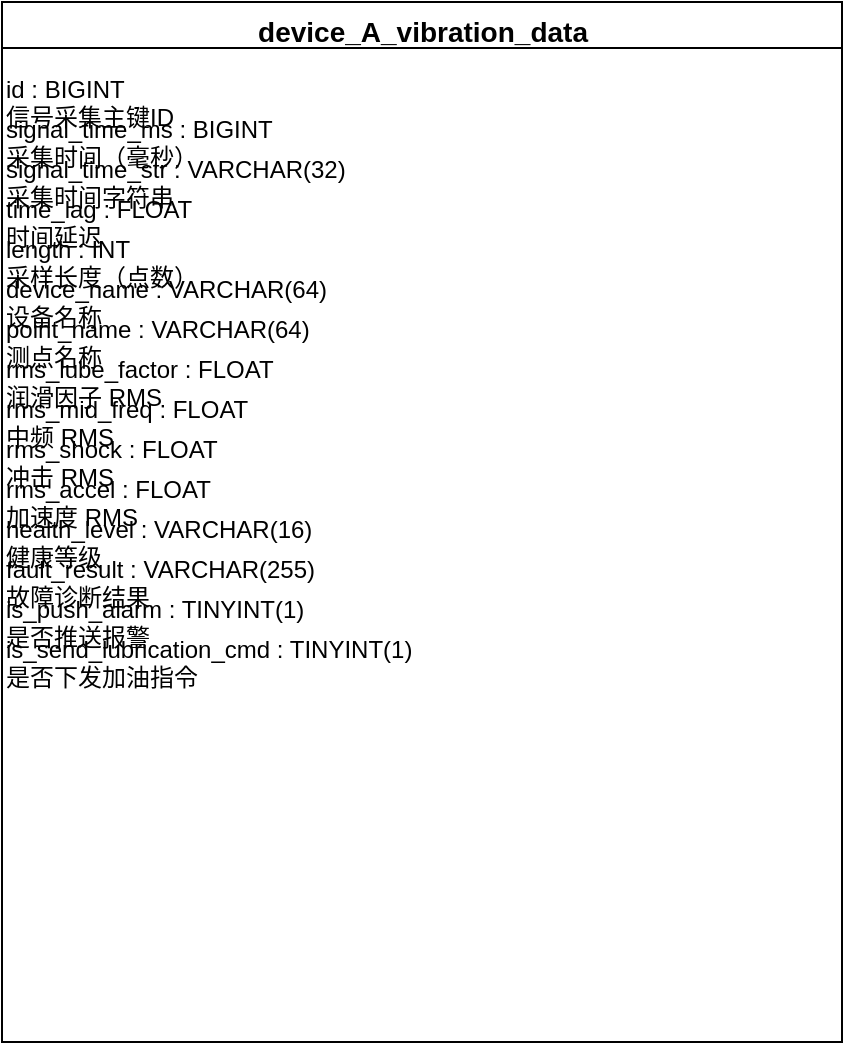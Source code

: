 <?xml version="1.0" encoding="UTF-8"?>
<mxfile>
  <diagram name="Device Vibration Table" id="device-table">
    <mxGraphModel dx="1024" dy="768" grid="1" gridSize="10" guides="1" tooltips="1"
      connect="1" arrows="1" fold="1" page="1" pageScale="1" pageWidth="827"
      pageHeight="1169" math="0" shadow="0">
      <root>
        <mxCell id="0"/>
        <mxCell id="1" parent="0"/>
        <mxCell id="2" value="" style="swimlane" vertex="1" parent="1">
          <mxGeometry x="120" y="120" width="420" height="520" as="geometry"/>
        </mxCell>
        <mxCell id="3" value="device_A_vibration_data" style="text;html=1;align=center;verticalAlign=middle;fontSize=14;fontStyle=1;" vertex="1" parent="2">
          <mxGeometry x="0" y="0" width="420" height="30" as="geometry"/>
        </mxCell>
        <mxCell id="4" value="id : BIGINT&#xa;信号采集主键ID" style="text" vertex="1" parent="2">
          <mxGeometry y="30" width="420" height="20" as="geometry"/>
        </mxCell>
        <mxCell id="5" value="signal_time_ms : BIGINT&#xa;采集时间（毫秒）" style="text" vertex="1" parent="2">
          <mxGeometry y="50" width="420" height="20" as="geometry"/>
        </mxCell>
        <mxCell id="6" value="signal_time_str : VARCHAR(32)&#xa;采集时间字符串" style="text" vertex="1" parent="2">
          <mxGeometry y="70" width="420" height="20" as="geometry"/>
        </mxCell>
        <mxCell id="7" value="time_lag : FLOAT&#xa;时间延迟" style="text" vertex="1" parent="2">
          <mxGeometry y="90" width="420" height="20" as="geometry"/>
        </mxCell>
        <mxCell id="8" value="length : INT&#xa;采样长度（点数）" style="text" vertex="1" parent="2">
          <mxGeometry y="110" width="420" height="20" as="geometry"/>
        </mxCell>
        <mxCell id="9" value="device_name : VARCHAR(64)&#xa;设备名称" style="text" vertex="1" parent="2">
          <mxGeometry y="130" width="420" height="20" as="geometry"/>
        </mxCell>
        <mxCell id="10" value="point_name : VARCHAR(64)&#xa;测点名称" style="text" vertex="1" parent="2">
          <mxGeometry y="150" width="420" height="20" as="geometry"/>
        </mxCell>
        <mxCell id="11" value="rms_lube_factor : FLOAT&#xa;润滑因子 RMS" style="text" vertex="1" parent="2">
          <mxGeometry y="170" width="420" height="20" as="geometry"/>
        </mxCell>
        <mxCell id="12" value="rms_mid_freq : FLOAT&#xa;中频 RMS" style="text" vertex="1" parent="2">
          <mxGeometry y="190" width="420" height="20" as="geometry"/>
        </mxCell>
        <mxCell id="13" value="rms_shock : FLOAT&#xa;冲击 RMS" style="text" vertex="1" parent="2">
          <mxGeometry y="210" width="420" height="20" as="geometry"/>
        </mxCell>
        <mxCell id="14" value="rms_accel : FLOAT&#xa;加速度 RMS" style="text" vertex="1" parent="2">
          <mxGeometry y="230" width="420" height="20" as="geometry"/>
        </mxCell>
        <mxCell id="15" value="health_level : VARCHAR(16)&#xa;健康等级" style="text" vertex="1" parent="2">
          <mxGeometry y="250" width="420" height="20" as="geometry"/>
        </mxCell>
        <mxCell id="16" value="fault_result : VARCHAR(255)&#xa;故障诊断结果" style="text" vertex="1" parent="2">
          <mxGeometry y="270" width="420" height="20" as="geometry"/>
        </mxCell>
        <mxCell id="17" value="is_push_alarm : TINYINT(1)&#xa;是否推送报警" style="text" vertex="1" parent="2">
          <mxGeometry y="290" width="420" height="20" as="geometry"/>
        </mxCell>
        <mxCell id="18" value="is_send_lubrication_cmd : TINYINT(1)&#xa;是否下发加油指令" style="text" vertex="1" parent="2">
          <mxGeometry y="310" width="420" height="20" as="geometry"/>
        </mxCell>
      </root>
    </mxGraphModel>
  </diagram>
</mxfile>
